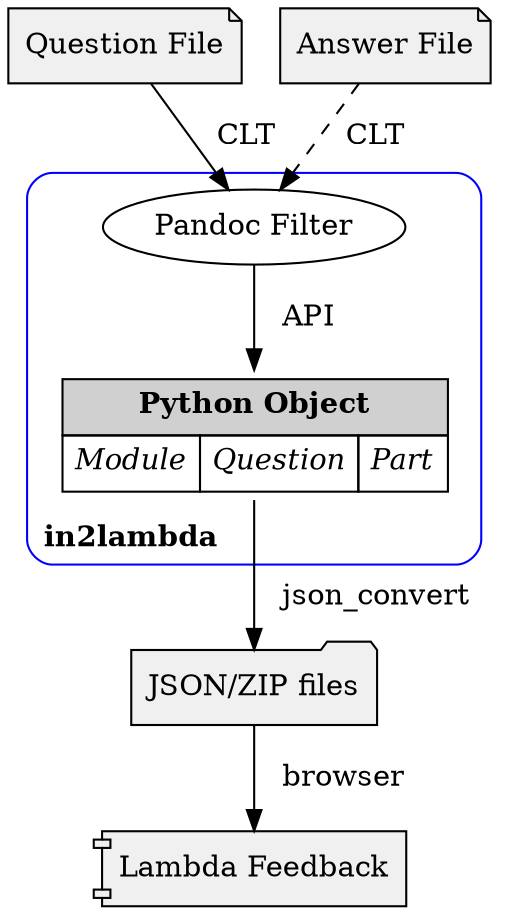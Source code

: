 digraph in2lambda_workflow {
    subgraph cluster_in2lambda {
        color = blue;
        
        labelloc = "b";
        labeljust = "l";
        
        style = "rounded";
        label = <<b>in2lambda</b>>;
        
        filters [label = "Pandoc Filter";fillcolor = "#F0F0F0";];
        python_object [label = <<table border='0' cellborder='1' cellspacing='0' cellpadding='5'>
            <tr><td colspan="3" bgcolor="#D0D0D0"><b>Python Object</b></td></tr>
            <tr>
            <td port='port_one'><i>Module</i></td>
            <td port='port_two'><i>Question</i></td>
            <td port='port_three'><i>Part</i></td>
            </tr>
            </table>>;shape = none;];
    }
    
    node [style = "filled"; fillcolor = "#F0F0F0";];
    question_file [label = "Question File";shape = "note";];
    answer_file [label = "Answer File";shape = "note";];
    json [label = "JSON/ZIP files";shape = "folder";];
    lambda_feedback [label = "Lambda Feedback";shape = "component";];
    
    question_file -> filters [label = "  CLT";];
    answer_file -> filters [label = "  CLT"; style = dashed;];
    filters -> python_object [label = "   API";];
    python_object -> json [label = "   json_convert";];
    json -> lambda_feedback [label = "   browser";];
}